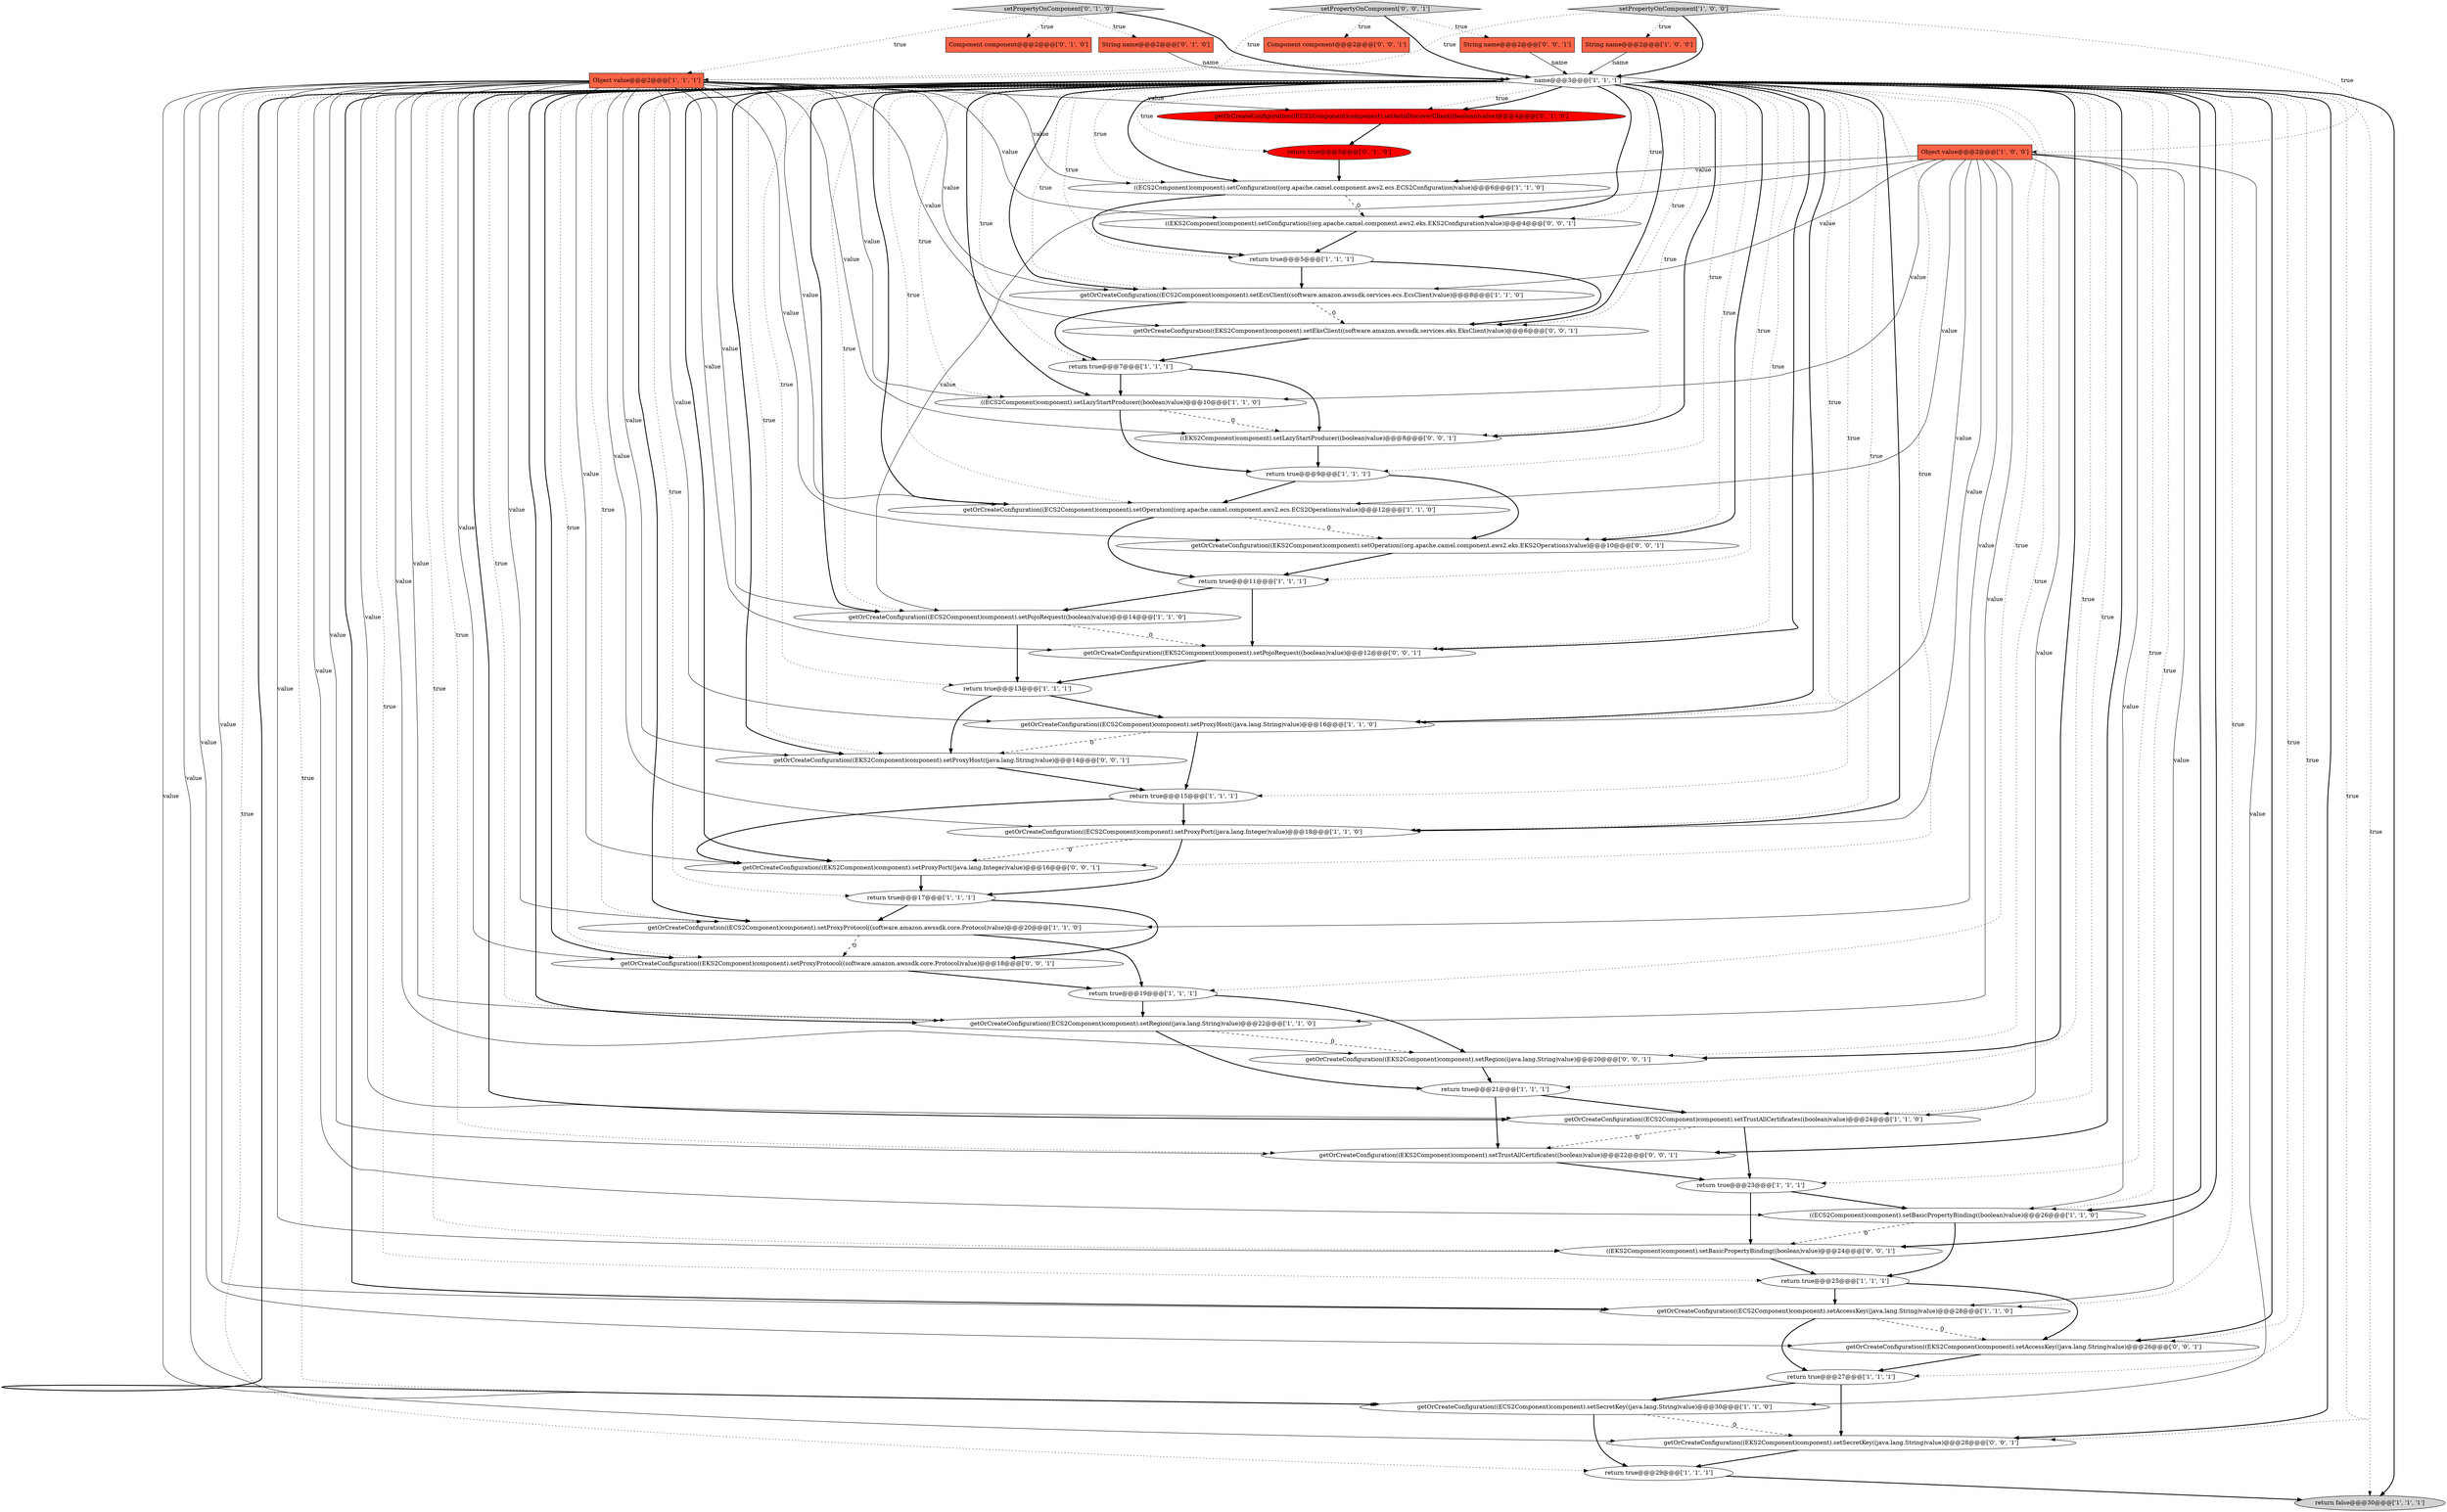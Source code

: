 digraph {
42 [style = filled, label = "((EKS2Component)component).setBasicPropertyBinding((boolean)value)@@@24@@@['0', '0', '1']", fillcolor = white, shape = ellipse image = "AAA0AAABBB3BBB"];
0 [style = filled, label = "getOrCreateConfiguration((ECS2Component)component).setPojoRequest((boolean)value)@@@14@@@['1', '1', '0']", fillcolor = white, shape = ellipse image = "AAA0AAABBB1BBB"];
32 [style = filled, label = "setPropertyOnComponent['0', '1', '0']", fillcolor = lightgray, shape = diamond image = "AAA0AAABBB2BBB"];
14 [style = filled, label = "getOrCreateConfiguration((ECS2Component)component).setAccessKey((java.lang.String)value)@@@28@@@['1', '1', '0']", fillcolor = white, shape = ellipse image = "AAA0AAABBB1BBB"];
21 [style = filled, label = "getOrCreateConfiguration((ECS2Component)component).setRegion((java.lang.String)value)@@@22@@@['1', '1', '0']", fillcolor = white, shape = ellipse image = "AAA0AAABBB1BBB"];
3 [style = filled, label = "return true@@@29@@@['1', '1', '1']", fillcolor = white, shape = ellipse image = "AAA0AAABBB1BBB"];
8 [style = filled, label = "return true@@@25@@@['1', '1', '1']", fillcolor = white, shape = ellipse image = "AAA0AAABBB1BBB"];
20 [style = filled, label = "Object value@@@2@@@['1', '1', '1']", fillcolor = tomato, shape = box image = "AAA0AAABBB1BBB"];
52 [style = filled, label = "getOrCreateConfiguration((EKS2Component)component).setProxyProtocol((software.amazon.awssdk.core.Protocol)value)@@@18@@@['0', '0', '1']", fillcolor = white, shape = ellipse image = "AAA0AAABBB3BBB"];
38 [style = filled, label = "getOrCreateConfiguration((EKS2Component)component).setPojoRequest((boolean)value)@@@12@@@['0', '0', '1']", fillcolor = white, shape = ellipse image = "AAA0AAABBB3BBB"];
50 [style = filled, label = "((EKS2Component)component).setConfiguration((org.apache.camel.component.aws2.eks.EKS2Configuration)value)@@@4@@@['0', '0', '1']", fillcolor = white, shape = ellipse image = "AAA0AAABBB3BBB"];
33 [style = filled, label = "return true@@@5@@@['0', '1', '0']", fillcolor = red, shape = ellipse image = "AAA1AAABBB2BBB"];
16 [style = filled, label = "Object value@@@2@@@['1', '0', '0']", fillcolor = tomato, shape = box image = "AAA0AAABBB1BBB"];
12 [style = filled, label = "getOrCreateConfiguration((ECS2Component)component).setSecretKey((java.lang.String)value)@@@30@@@['1', '1', '0']", fillcolor = white, shape = ellipse image = "AAA0AAABBB1BBB"];
37 [style = filled, label = "Component component@@@2@@@['0', '0', '1']", fillcolor = tomato, shape = box image = "AAA0AAABBB3BBB"];
41 [style = filled, label = "((EKS2Component)component).setLazyStartProducer((boolean)value)@@@8@@@['0', '0', '1']", fillcolor = white, shape = ellipse image = "AAA0AAABBB3BBB"];
25 [style = filled, label = "return false@@@30@@@['1', '1', '1']", fillcolor = lightgray, shape = ellipse image = "AAA0AAABBB1BBB"];
6 [style = filled, label = "setPropertyOnComponent['1', '0', '0']", fillcolor = lightgray, shape = diamond image = "AAA0AAABBB1BBB"];
17 [style = filled, label = "return true@@@13@@@['1', '1', '1']", fillcolor = white, shape = ellipse image = "AAA0AAABBB1BBB"];
7 [style = filled, label = "getOrCreateConfiguration((ECS2Component)component).setTrustAllCertificates((boolean)value)@@@24@@@['1', '1', '0']", fillcolor = white, shape = ellipse image = "AAA0AAABBB1BBB"];
27 [style = filled, label = "getOrCreateConfiguration((ECS2Component)component).setProxyHost((java.lang.String)value)@@@16@@@['1', '1', '0']", fillcolor = white, shape = ellipse image = "AAA0AAABBB1BBB"];
22 [style = filled, label = "return true@@@27@@@['1', '1', '1']", fillcolor = white, shape = ellipse image = "AAA0AAABBB1BBB"];
39 [style = filled, label = "getOrCreateConfiguration((EKS2Component)component).setProxyHost((java.lang.String)value)@@@14@@@['0', '0', '1']", fillcolor = white, shape = ellipse image = "AAA0AAABBB3BBB"];
15 [style = filled, label = "return true@@@15@@@['1', '1', '1']", fillcolor = white, shape = ellipse image = "AAA0AAABBB1BBB"];
1 [style = filled, label = "((ECS2Component)component).setBasicPropertyBinding((boolean)value)@@@26@@@['1', '1', '0']", fillcolor = white, shape = ellipse image = "AAA0AAABBB1BBB"];
43 [style = filled, label = "setPropertyOnComponent['0', '0', '1']", fillcolor = lightgray, shape = diamond image = "AAA0AAABBB3BBB"];
45 [style = filled, label = "String name@@@2@@@['0', '0', '1']", fillcolor = tomato, shape = box image = "AAA0AAABBB3BBB"];
29 [style = filled, label = "return true@@@21@@@['1', '1', '1']", fillcolor = white, shape = ellipse image = "AAA0AAABBB1BBB"];
5 [style = filled, label = "return true@@@23@@@['1', '1', '1']", fillcolor = white, shape = ellipse image = "AAA0AAABBB1BBB"];
19 [style = filled, label = "return true@@@17@@@['1', '1', '1']", fillcolor = white, shape = ellipse image = "AAA0AAABBB1BBB"];
13 [style = filled, label = "String name@@@2@@@['1', '0', '0']", fillcolor = tomato, shape = box image = "AAA0AAABBB1BBB"];
2 [style = filled, label = "return true@@@9@@@['1', '1', '1']", fillcolor = white, shape = ellipse image = "AAA0AAABBB1BBB"];
47 [style = filled, label = "getOrCreateConfiguration((EKS2Component)component).setRegion((java.lang.String)value)@@@20@@@['0', '0', '1']", fillcolor = white, shape = ellipse image = "AAA0AAABBB3BBB"];
31 [style = filled, label = "getOrCreateConfiguration((ECS2Component)component).setProxyProtocol((software.amazon.awssdk.core.Protocol)value)@@@20@@@['1', '1', '0']", fillcolor = white, shape = ellipse image = "AAA0AAABBB1BBB"];
51 [style = filled, label = "getOrCreateConfiguration((EKS2Component)component).setEksClient((software.amazon.awssdk.services.eks.EksClient)value)@@@6@@@['0', '0', '1']", fillcolor = white, shape = ellipse image = "AAA0AAABBB3BBB"];
18 [style = filled, label = "getOrCreateConfiguration((ECS2Component)component).setEcsClient((software.amazon.awssdk.services.ecs.EcsClient)value)@@@8@@@['1', '1', '0']", fillcolor = white, shape = ellipse image = "AAA0AAABBB1BBB"];
46 [style = filled, label = "getOrCreateConfiguration((EKS2Component)component).setTrustAllCertificates((boolean)value)@@@22@@@['0', '0', '1']", fillcolor = white, shape = ellipse image = "AAA0AAABBB3BBB"];
4 [style = filled, label = "return true@@@19@@@['1', '1', '1']", fillcolor = white, shape = ellipse image = "AAA0AAABBB1BBB"];
48 [style = filled, label = "getOrCreateConfiguration((EKS2Component)component).setAccessKey((java.lang.String)value)@@@26@@@['0', '0', '1']", fillcolor = white, shape = ellipse image = "AAA0AAABBB3BBB"];
30 [style = filled, label = "((ECS2Component)component).setConfiguration((org.apache.camel.component.aws2.ecs.ECS2Configuration)value)@@@6@@@['1', '1', '0']", fillcolor = white, shape = ellipse image = "AAA0AAABBB1BBB"];
26 [style = filled, label = "name@@@3@@@['1', '1', '1']", fillcolor = white, shape = diamond image = "AAA0AAABBB1BBB"];
28 [style = filled, label = "getOrCreateConfiguration((ECS2Component)component).setProxyPort((java.lang.Integer)value)@@@18@@@['1', '1', '0']", fillcolor = white, shape = ellipse image = "AAA0AAABBB1BBB"];
9 [style = filled, label = "return true@@@5@@@['1', '1', '1']", fillcolor = white, shape = ellipse image = "AAA0AAABBB1BBB"];
10 [style = filled, label = "return true@@@11@@@['1', '1', '1']", fillcolor = white, shape = ellipse image = "AAA0AAABBB1BBB"];
11 [style = filled, label = "getOrCreateConfiguration((ECS2Component)component).setOperation((org.apache.camel.component.aws2.ecs.ECS2Operations)value)@@@12@@@['1', '1', '0']", fillcolor = white, shape = ellipse image = "AAA0AAABBB1BBB"];
23 [style = filled, label = "return true@@@7@@@['1', '1', '1']", fillcolor = white, shape = ellipse image = "AAA0AAABBB1BBB"];
34 [style = filled, label = "Component component@@@2@@@['0', '1', '0']", fillcolor = tomato, shape = box image = "AAA0AAABBB2BBB"];
24 [style = filled, label = "((ECS2Component)component).setLazyStartProducer((boolean)value)@@@10@@@['1', '1', '0']", fillcolor = white, shape = ellipse image = "AAA0AAABBB1BBB"];
35 [style = filled, label = "String name@@@2@@@['0', '1', '0']", fillcolor = tomato, shape = box image = "AAA0AAABBB2BBB"];
36 [style = filled, label = "getOrCreateConfiguration((ECS2Component)component).setAutoDiscoverClient((boolean)value)@@@4@@@['0', '1', '0']", fillcolor = red, shape = ellipse image = "AAA1AAABBB2BBB"];
40 [style = filled, label = "getOrCreateConfiguration((EKS2Component)component).setSecretKey((java.lang.String)value)@@@28@@@['0', '0', '1']", fillcolor = white, shape = ellipse image = "AAA0AAABBB3BBB"];
44 [style = filled, label = "getOrCreateConfiguration((EKS2Component)component).setProxyPort((java.lang.Integer)value)@@@16@@@['0', '0', '1']", fillcolor = white, shape = ellipse image = "AAA0AAABBB3BBB"];
49 [style = filled, label = "getOrCreateConfiguration((EKS2Component)component).setOperation((org.apache.camel.component.aws2.eks.EKS2Operations)value)@@@10@@@['0', '0', '1']", fillcolor = white, shape = ellipse image = "AAA0AAABBB3BBB"];
1->42 [style = dashed, label="0"];
16->24 [style = solid, label="value"];
46->5 [style = bold, label=""];
26->50 [style = dotted, label="true"];
13->26 [style = solid, label="name"];
26->12 [style = dotted, label="true"];
44->19 [style = bold, label=""];
20->27 [style = solid, label="value"];
30->50 [style = dashed, label="0"];
26->19 [style = dotted, label="true"];
26->40 [style = bold, label=""];
20->47 [style = solid, label="value"];
20->46 [style = solid, label="value"];
43->26 [style = bold, label=""];
20->49 [style = solid, label="value"];
16->7 [style = solid, label="value"];
26->22 [style = dotted, label="true"];
36->33 [style = bold, label=""];
0->38 [style = dashed, label="0"];
26->11 [style = bold, label=""];
27->15 [style = bold, label=""];
26->51 [style = bold, label=""];
20->1 [style = solid, label="value"];
26->49 [style = dotted, label="true"];
31->52 [style = dashed, label="0"];
20->39 [style = solid, label="value"];
26->12 [style = bold, label=""];
20->42 [style = solid, label="value"];
26->30 [style = dotted, label="true"];
2->49 [style = bold, label=""];
49->10 [style = bold, label=""];
26->28 [style = dotted, label="true"];
26->52 [style = dotted, label="true"];
26->24 [style = dotted, label="true"];
29->46 [style = bold, label=""];
16->18 [style = solid, label="value"];
26->28 [style = bold, label=""];
26->4 [style = dotted, label="true"];
17->27 [style = bold, label=""];
16->30 [style = solid, label="value"];
20->30 [style = solid, label="value"];
26->36 [style = dotted, label="true"];
26->41 [style = dotted, label="true"];
26->46 [style = bold, label=""];
16->14 [style = solid, label="value"];
26->42 [style = bold, label=""];
24->41 [style = dashed, label="0"];
9->51 [style = bold, label=""];
32->35 [style = dotted, label="true"];
26->7 [style = bold, label=""];
51->23 [style = bold, label=""];
26->2 [style = dotted, label="true"];
0->17 [style = bold, label=""];
26->44 [style = dotted, label="true"];
6->13 [style = dotted, label="true"];
26->1 [style = bold, label=""];
14->22 [style = bold, label=""];
26->14 [style = bold, label=""];
4->21 [style = bold, label=""];
26->49 [style = bold, label=""];
26->47 [style = bold, label=""];
31->4 [style = bold, label=""];
26->23 [style = dotted, label="true"];
16->12 [style = solid, label="value"];
16->27 [style = solid, label="value"];
26->9 [style = dotted, label="true"];
26->24 [style = bold, label=""];
41->2 [style = bold, label=""];
26->3 [style = dotted, label="true"];
32->26 [style = bold, label=""];
6->20 [style = dotted, label="true"];
11->49 [style = dashed, label="0"];
26->40 [style = dotted, label="true"];
5->1 [style = bold, label=""];
26->27 [style = bold, label=""];
26->0 [style = bold, label=""];
20->36 [style = solid, label="value"];
7->5 [style = bold, label=""];
21->29 [style = bold, label=""];
20->38 [style = solid, label="value"];
40->3 [style = bold, label=""];
26->14 [style = dotted, label="true"];
17->39 [style = bold, label=""];
20->18 [style = solid, label="value"];
26->1 [style = dotted, label="true"];
10->0 [style = bold, label=""];
28->19 [style = bold, label=""];
33->30 [style = bold, label=""];
20->41 [style = solid, label="value"];
26->18 [style = dotted, label="true"];
20->28 [style = solid, label="value"];
20->48 [style = solid, label="value"];
16->0 [style = solid, label="value"];
16->1 [style = solid, label="value"];
20->12 [style = solid, label="value"];
16->21 [style = solid, label="value"];
26->48 [style = bold, label=""];
38->17 [style = bold, label=""];
4->47 [style = bold, label=""];
20->40 [style = solid, label="value"];
26->7 [style = dotted, label="true"];
18->51 [style = dashed, label="0"];
26->46 [style = dotted, label="true"];
26->8 [style = dotted, label="true"];
6->26 [style = bold, label=""];
26->33 [style = dotted, label="true"];
1->8 [style = bold, label=""];
32->34 [style = dotted, label="true"];
26->42 [style = dotted, label="true"];
18->23 [style = bold, label=""];
20->31 [style = solid, label="value"];
26->27 [style = dotted, label="true"];
20->50 [style = solid, label="value"];
42->8 [style = bold, label=""];
32->20 [style = dotted, label="true"];
52->4 [style = bold, label=""];
8->14 [style = bold, label=""];
15->44 [style = bold, label=""];
30->9 [style = bold, label=""];
16->28 [style = solid, label="value"];
23->41 [style = bold, label=""];
20->21 [style = solid, label="value"];
26->21 [style = bold, label=""];
47->29 [style = bold, label=""];
26->52 [style = bold, label=""];
26->31 [style = dotted, label="true"];
26->41 [style = bold, label=""];
26->31 [style = bold, label=""];
26->38 [style = dotted, label="true"];
20->0 [style = solid, label="value"];
9->18 [style = bold, label=""];
21->47 [style = dashed, label="0"];
20->44 [style = solid, label="value"];
15->28 [style = bold, label=""];
26->44 [style = bold, label=""];
27->39 [style = dashed, label="0"];
11->10 [style = bold, label=""];
7->46 [style = dashed, label="0"];
26->17 [style = dotted, label="true"];
26->15 [style = dotted, label="true"];
12->3 [style = bold, label=""];
45->26 [style = solid, label="name"];
26->11 [style = dotted, label="true"];
2->11 [style = bold, label=""];
10->38 [style = bold, label=""];
22->40 [style = bold, label=""];
20->24 [style = solid, label="value"];
16->31 [style = solid, label="value"];
26->47 [style = dotted, label="true"];
39->15 [style = bold, label=""];
50->9 [style = bold, label=""];
24->2 [style = bold, label=""];
19->31 [style = bold, label=""];
26->25 [style = dotted, label="true"];
3->25 [style = bold, label=""];
14->48 [style = dashed, label="0"];
26->48 [style = dotted, label="true"];
26->39 [style = dotted, label="true"];
26->25 [style = bold, label=""];
26->36 [style = bold, label=""];
20->51 [style = solid, label="value"];
20->52 [style = solid, label="value"];
48->22 [style = bold, label=""];
20->7 [style = solid, label="value"];
26->39 [style = bold, label=""];
26->30 [style = bold, label=""];
26->38 [style = bold, label=""];
8->48 [style = bold, label=""];
23->24 [style = bold, label=""];
20->11 [style = solid, label="value"];
43->37 [style = dotted, label="true"];
35->26 [style = solid, label="name"];
43->45 [style = dotted, label="true"];
26->21 [style = dotted, label="true"];
26->50 [style = bold, label=""];
22->12 [style = bold, label=""];
26->10 [style = dotted, label="true"];
28->44 [style = dashed, label="0"];
12->40 [style = dashed, label="0"];
43->20 [style = dotted, label="true"];
29->7 [style = bold, label=""];
26->29 [style = dotted, label="true"];
26->51 [style = dotted, label="true"];
20->14 [style = solid, label="value"];
5->42 [style = bold, label=""];
26->5 [style = dotted, label="true"];
6->16 [style = dotted, label="true"];
16->11 [style = solid, label="value"];
19->52 [style = bold, label=""];
26->0 [style = dotted, label="true"];
26->18 [style = bold, label=""];
}
